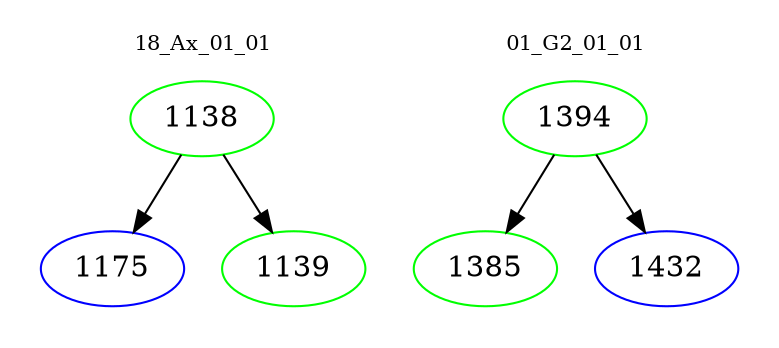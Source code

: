 digraph{
subgraph cluster_0 {
color = white
label = "18_Ax_01_01";
fontsize=10;
T0_1138 [label="1138", color="green"]
T0_1138 -> T0_1175 [color="black"]
T0_1175 [label="1175", color="blue"]
T0_1138 -> T0_1139 [color="black"]
T0_1139 [label="1139", color="green"]
}
subgraph cluster_1 {
color = white
label = "01_G2_01_01";
fontsize=10;
T1_1394 [label="1394", color="green"]
T1_1394 -> T1_1385 [color="black"]
T1_1385 [label="1385", color="green"]
T1_1394 -> T1_1432 [color="black"]
T1_1432 [label="1432", color="blue"]
}
}
